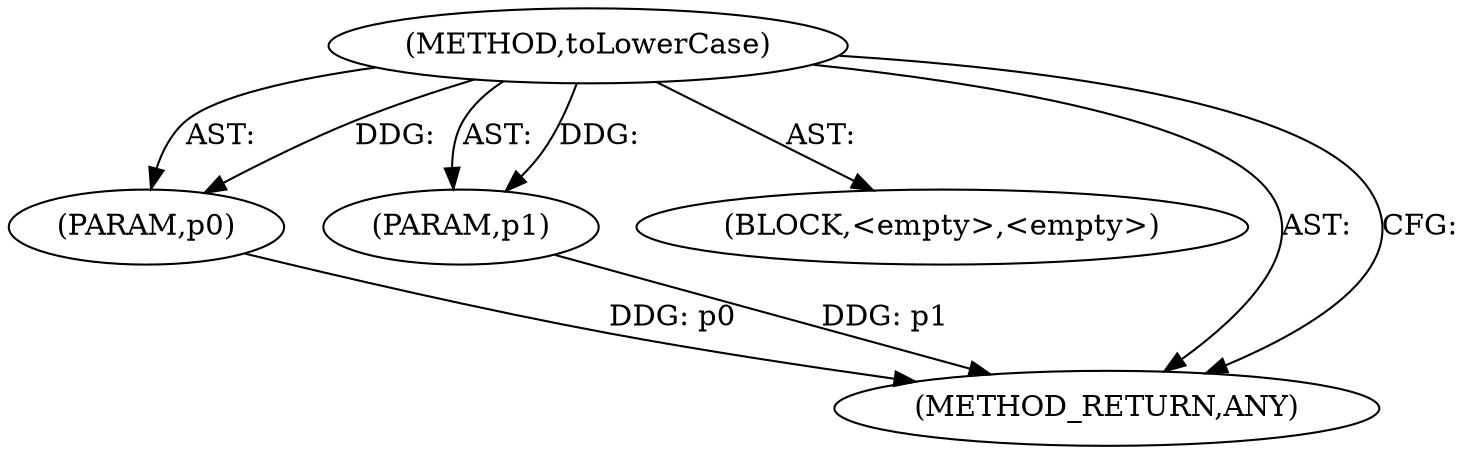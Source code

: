 digraph "toLowerCase" {  
"111669149706" [label = <(METHOD,toLowerCase)> ]
"115964117011" [label = <(PARAM,p0)> ]
"115964117012" [label = <(PARAM,p1)> ]
"25769803799" [label = <(BLOCK,&lt;empty&gt;,&lt;empty&gt;)> ]
"128849018890" [label = <(METHOD_RETURN,ANY)> ]
  "111669149706" -> "115964117011"  [ label = "AST: "] 
  "111669149706" -> "115964117012"  [ label = "AST: "] 
  "111669149706" -> "25769803799"  [ label = "AST: "] 
  "111669149706" -> "128849018890"  [ label = "AST: "] 
  "111669149706" -> "128849018890"  [ label = "CFG: "] 
  "115964117011" -> "128849018890"  [ label = "DDG: p0"] 
  "115964117012" -> "128849018890"  [ label = "DDG: p1"] 
  "111669149706" -> "115964117011"  [ label = "DDG: "] 
  "111669149706" -> "115964117012"  [ label = "DDG: "] 
}
